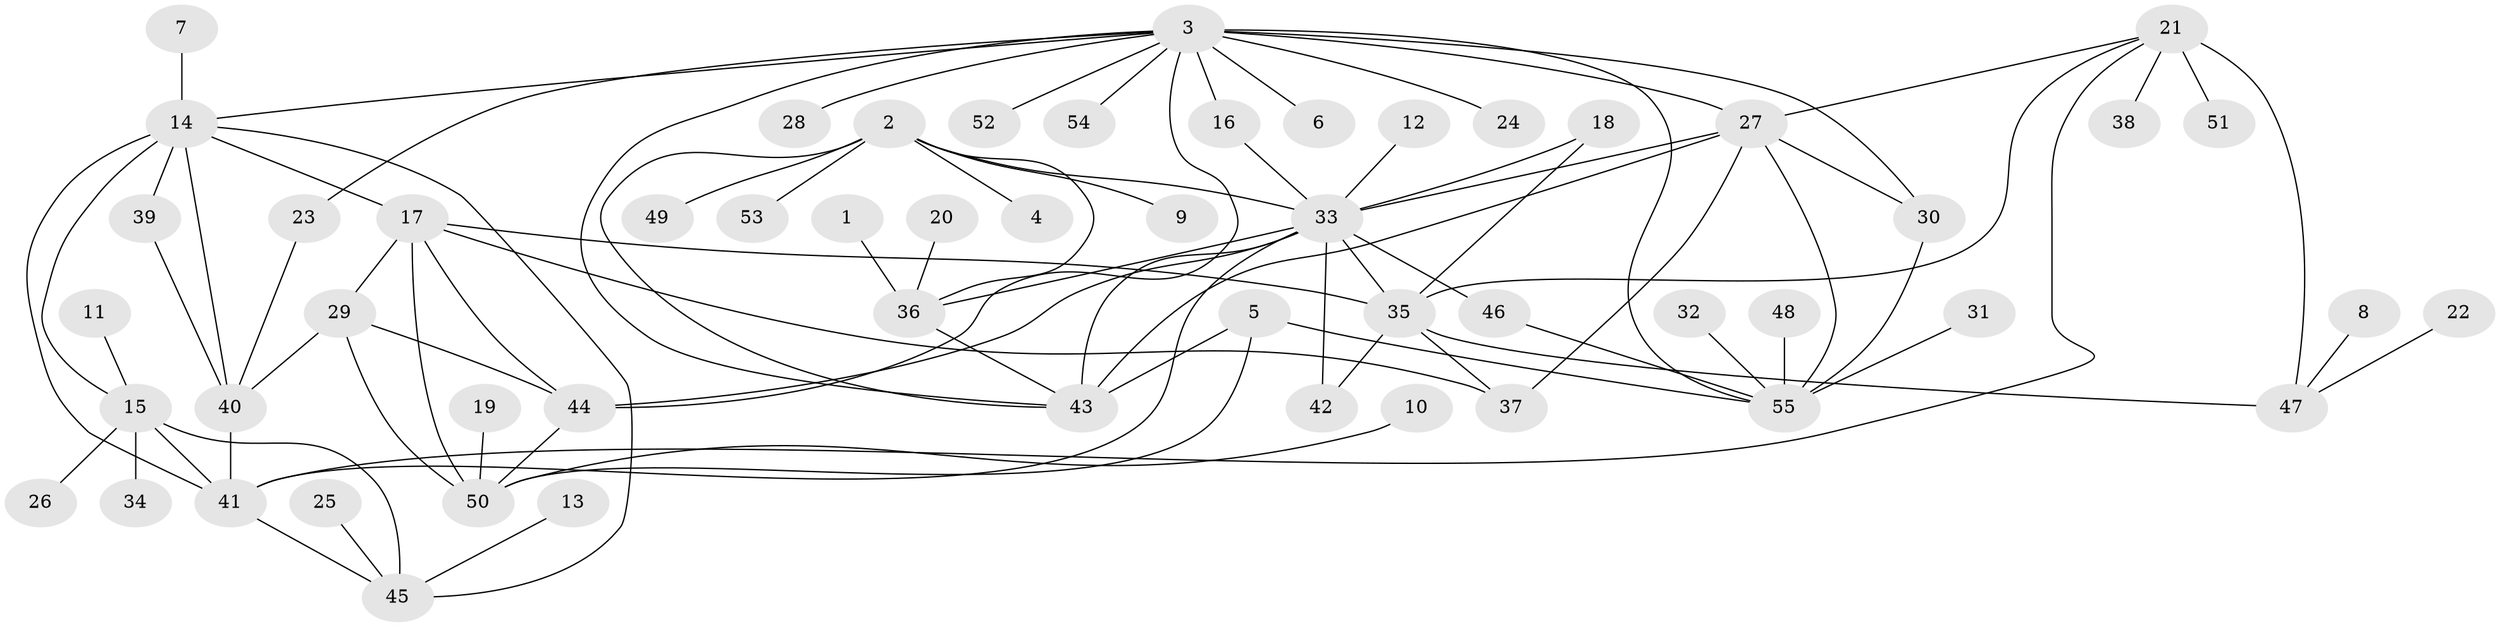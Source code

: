 // original degree distribution, {9: 0.009174311926605505, 7: 0.027522935779816515, 6: 0.06422018348623854, 10: 0.009174311926605505, 8: 0.045871559633027525, 12: 0.009174311926605505, 16: 0.009174311926605505, 11: 0.027522935779816515, 5: 0.03669724770642202, 1: 0.5321100917431193, 3: 0.045871559633027525, 2: 0.1834862385321101}
// Generated by graph-tools (version 1.1) at 2025/02/03/09/25 03:02:38]
// undirected, 55 vertices, 87 edges
graph export_dot {
graph [start="1"]
  node [color=gray90,style=filled];
  1;
  2;
  3;
  4;
  5;
  6;
  7;
  8;
  9;
  10;
  11;
  12;
  13;
  14;
  15;
  16;
  17;
  18;
  19;
  20;
  21;
  22;
  23;
  24;
  25;
  26;
  27;
  28;
  29;
  30;
  31;
  32;
  33;
  34;
  35;
  36;
  37;
  38;
  39;
  40;
  41;
  42;
  43;
  44;
  45;
  46;
  47;
  48;
  49;
  50;
  51;
  52;
  53;
  54;
  55;
  1 -- 36 [weight=1.0];
  2 -- 4 [weight=1.0];
  2 -- 9 [weight=1.0];
  2 -- 33 [weight=2.0];
  2 -- 36 [weight=1.0];
  2 -- 43 [weight=1.0];
  2 -- 49 [weight=1.0];
  2 -- 53 [weight=1.0];
  3 -- 6 [weight=1.0];
  3 -- 14 [weight=1.0];
  3 -- 16 [weight=1.0];
  3 -- 23 [weight=1.0];
  3 -- 24 [weight=1.0];
  3 -- 27 [weight=2.0];
  3 -- 28 [weight=1.0];
  3 -- 30 [weight=1.0];
  3 -- 43 [weight=1.0];
  3 -- 44 [weight=1.0];
  3 -- 52 [weight=1.0];
  3 -- 54 [weight=1.0];
  3 -- 55 [weight=1.0];
  5 -- 43 [weight=1.0];
  5 -- 50 [weight=1.0];
  5 -- 55 [weight=1.0];
  7 -- 14 [weight=1.0];
  8 -- 47 [weight=1.0];
  10 -- 50 [weight=1.0];
  11 -- 15 [weight=1.0];
  12 -- 33 [weight=1.0];
  13 -- 45 [weight=1.0];
  14 -- 15 [weight=2.0];
  14 -- 17 [weight=1.0];
  14 -- 39 [weight=1.0];
  14 -- 40 [weight=1.0];
  14 -- 41 [weight=1.0];
  14 -- 45 [weight=1.0];
  15 -- 26 [weight=1.0];
  15 -- 34 [weight=1.0];
  15 -- 41 [weight=2.0];
  15 -- 45 [weight=2.0];
  16 -- 33 [weight=1.0];
  17 -- 29 [weight=2.0];
  17 -- 35 [weight=1.0];
  17 -- 37 [weight=1.0];
  17 -- 44 [weight=2.0];
  17 -- 50 [weight=2.0];
  18 -- 33 [weight=1.0];
  18 -- 35 [weight=1.0];
  19 -- 50 [weight=1.0];
  20 -- 36 [weight=1.0];
  21 -- 27 [weight=1.0];
  21 -- 35 [weight=2.0];
  21 -- 38 [weight=1.0];
  21 -- 41 [weight=1.0];
  21 -- 47 [weight=4.0];
  21 -- 51 [weight=1.0];
  22 -- 47 [weight=1.0];
  23 -- 40 [weight=1.0];
  25 -- 45 [weight=1.0];
  27 -- 30 [weight=2.0];
  27 -- 33 [weight=1.0];
  27 -- 37 [weight=1.0];
  27 -- 43 [weight=1.0];
  27 -- 55 [weight=2.0];
  29 -- 40 [weight=1.0];
  29 -- 44 [weight=1.0];
  29 -- 50 [weight=1.0];
  30 -- 55 [weight=1.0];
  31 -- 55 [weight=1.0];
  32 -- 55 [weight=1.0];
  33 -- 35 [weight=1.0];
  33 -- 36 [weight=2.0];
  33 -- 41 [weight=1.0];
  33 -- 42 [weight=1.0];
  33 -- 43 [weight=2.0];
  33 -- 44 [weight=1.0];
  33 -- 46 [weight=1.0];
  35 -- 37 [weight=1.0];
  35 -- 42 [weight=1.0];
  35 -- 47 [weight=2.0];
  36 -- 43 [weight=1.0];
  39 -- 40 [weight=1.0];
  40 -- 41 [weight=1.0];
  41 -- 45 [weight=1.0];
  44 -- 50 [weight=1.0];
  46 -- 55 [weight=1.0];
  48 -- 55 [weight=1.0];
}
